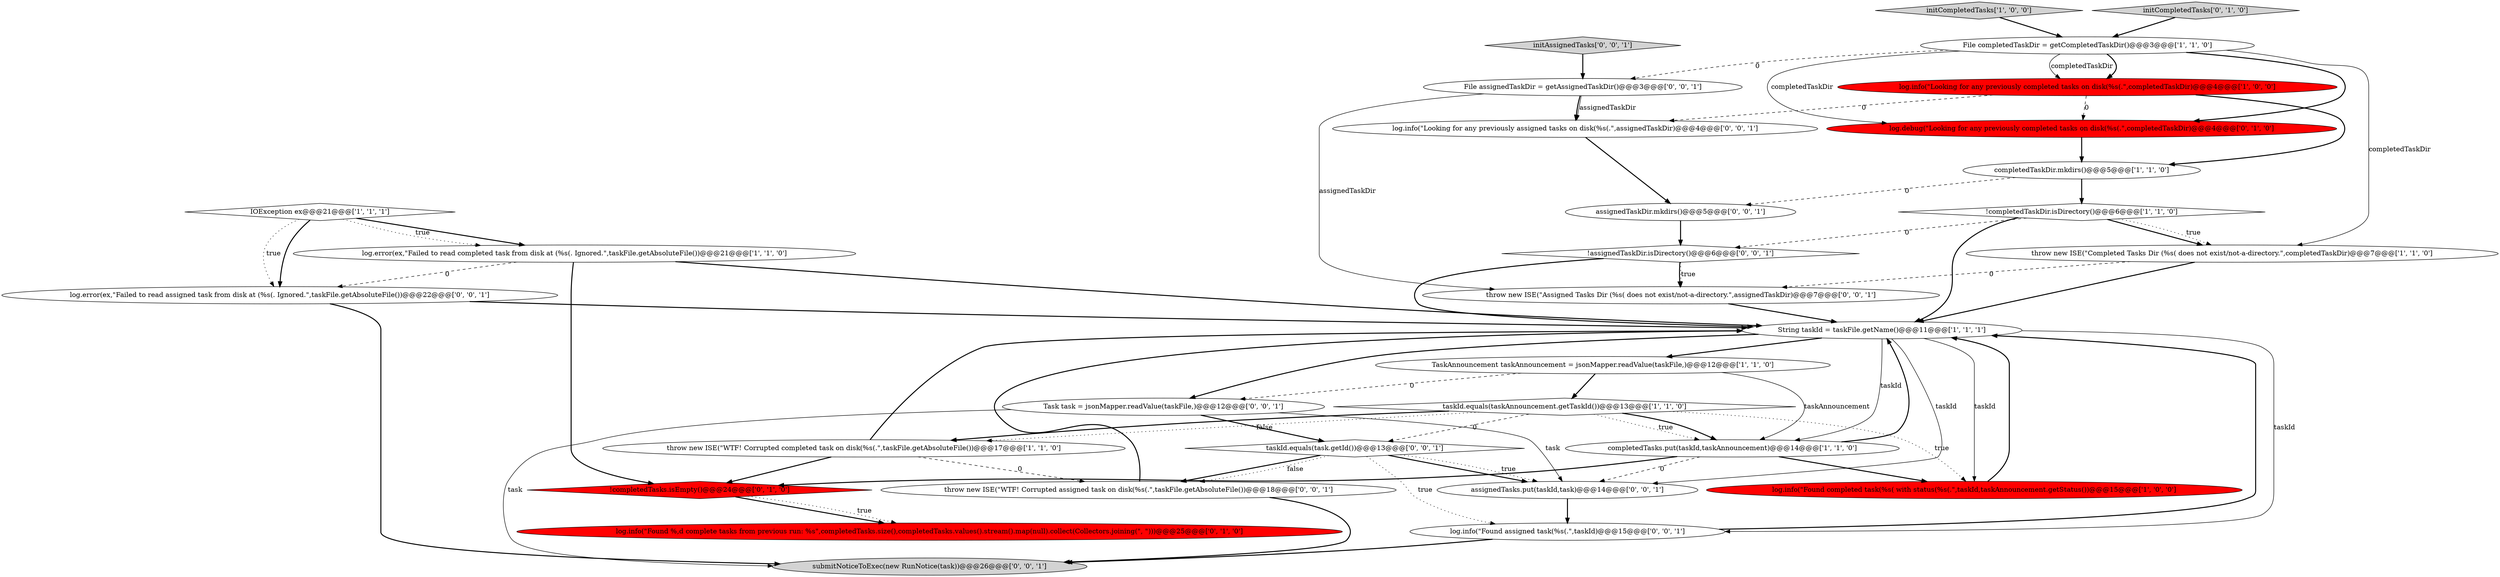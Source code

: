 digraph {
30 [style = filled, label = "assignedTaskDir.mkdirs()@@@5@@@['0', '0', '1']", fillcolor = white, shape = ellipse image = "AAA0AAABBB3BBB"];
20 [style = filled, label = "log.info(\"Looking for any previously assigned tasks on disk(%s(.\",assignedTaskDir)@@@4@@@['0', '0', '1']", fillcolor = white, shape = ellipse image = "AAA0AAABBB3BBB"];
0 [style = filled, label = "log.info(\"Looking for any previously completed tasks on disk(%s(.\",completedTaskDir)@@@4@@@['1', '0', '0']", fillcolor = red, shape = ellipse image = "AAA1AAABBB1BBB"];
6 [style = filled, label = "File completedTaskDir = getCompletedTaskDir()@@@3@@@['1', '1', '0']", fillcolor = white, shape = ellipse image = "AAA0AAABBB1BBB"];
23 [style = filled, label = "File assignedTaskDir = getAssignedTaskDir()@@@3@@@['0', '0', '1']", fillcolor = white, shape = ellipse image = "AAA0AAABBB3BBB"];
25 [style = filled, label = "Task task = jsonMapper.readValue(taskFile,)@@@12@@@['0', '0', '1']", fillcolor = white, shape = ellipse image = "AAA0AAABBB3BBB"];
1 [style = filled, label = "initCompletedTasks['1', '0', '0']", fillcolor = lightgray, shape = diamond image = "AAA0AAABBB1BBB"];
8 [style = filled, label = "completedTaskDir.mkdirs()@@@5@@@['1', '1', '0']", fillcolor = white, shape = ellipse image = "AAA0AAABBB1BBB"];
27 [style = filled, label = "throw new ISE(\"Assigned Tasks Dir (%s( does not exist/not-a-directory.\",assignedTaskDir)@@@7@@@['0', '0', '1']", fillcolor = white, shape = ellipse image = "AAA0AAABBB3BBB"];
19 [style = filled, label = "submitNoticeToExec(new RunNotice(task))@@@26@@@['0', '0', '1']", fillcolor = lightgray, shape = ellipse image = "AAA0AAABBB3BBB"];
10 [style = filled, label = "throw new ISE(\"WTF! Corrupted completed task on disk(%s(.\",taskFile.getAbsoluteFile())@@@17@@@['1', '1', '0']", fillcolor = white, shape = ellipse image = "AAA0AAABBB1BBB"];
13 [style = filled, label = "log.error(ex,\"Failed to read completed task from disk at (%s(. Ignored.\",taskFile.getAbsoluteFile())@@@21@@@['1', '1', '0']", fillcolor = white, shape = ellipse image = "AAA0AAABBB1BBB"];
18 [style = filled, label = "assignedTasks.put(taskId,task)@@@14@@@['0', '0', '1']", fillcolor = white, shape = ellipse image = "AAA0AAABBB3BBB"];
26 [style = filled, label = "log.error(ex,\"Failed to read assigned task from disk at (%s(. Ignored.\",taskFile.getAbsoluteFile())@@@22@@@['0', '0', '1']", fillcolor = white, shape = ellipse image = "AAA0AAABBB3BBB"];
29 [style = filled, label = "initAssignedTasks['0', '0', '1']", fillcolor = lightgray, shape = diamond image = "AAA0AAABBB3BBB"];
11 [style = filled, label = "completedTasks.put(taskId,taskAnnouncement)@@@14@@@['1', '1', '0']", fillcolor = white, shape = ellipse image = "AAA0AAABBB1BBB"];
21 [style = filled, label = "!assignedTaskDir.isDirectory()@@@6@@@['0', '0', '1']", fillcolor = white, shape = diamond image = "AAA0AAABBB3BBB"];
14 [style = filled, label = "!completedTasks.isEmpty()@@@24@@@['0', '1', '0']", fillcolor = red, shape = diamond image = "AAA1AAABBB2BBB"];
9 [style = filled, label = "!completedTaskDir.isDirectory()@@@6@@@['1', '1', '0']", fillcolor = white, shape = diamond image = "AAA0AAABBB1BBB"];
4 [style = filled, label = "throw new ISE(\"Completed Tasks Dir (%s( does not exist/not-a-directory.\",completedTaskDir)@@@7@@@['1', '1', '0']", fillcolor = white, shape = ellipse image = "AAA0AAABBB1BBB"];
15 [style = filled, label = "log.debug(\"Looking for any previously completed tasks on disk(%s(.\",completedTaskDir)@@@4@@@['0', '1', '0']", fillcolor = red, shape = ellipse image = "AAA1AAABBB2BBB"];
28 [style = filled, label = "taskId.equals(task.getId())@@@13@@@['0', '0', '1']", fillcolor = white, shape = diamond image = "AAA0AAABBB3BBB"];
22 [style = filled, label = "log.info(\"Found assigned task(%s(.\",taskId)@@@15@@@['0', '0', '1']", fillcolor = white, shape = ellipse image = "AAA0AAABBB3BBB"];
24 [style = filled, label = "throw new ISE(\"WTF! Corrupted assigned task on disk(%s(.\",taskFile.getAbsoluteFile())@@@18@@@['0', '0', '1']", fillcolor = white, shape = ellipse image = "AAA0AAABBB3BBB"];
12 [style = filled, label = "String taskId = taskFile.getName()@@@11@@@['1', '1', '1']", fillcolor = white, shape = ellipse image = "AAA0AAABBB1BBB"];
7 [style = filled, label = "TaskAnnouncement taskAnnouncement = jsonMapper.readValue(taskFile,)@@@12@@@['1', '1', '0']", fillcolor = white, shape = ellipse image = "AAA0AAABBB1BBB"];
2 [style = filled, label = "taskId.equals(taskAnnouncement.getTaskId())@@@13@@@['1', '1', '0']", fillcolor = white, shape = diamond image = "AAA0AAABBB1BBB"];
5 [style = filled, label = "log.info(\"Found completed task(%s( with status(%s(.\",taskId,taskAnnouncement.getStatus())@@@15@@@['1', '0', '0']", fillcolor = red, shape = ellipse image = "AAA1AAABBB1BBB"];
3 [style = filled, label = "IOException ex@@@21@@@['1', '1', '1']", fillcolor = white, shape = diamond image = "AAA0AAABBB1BBB"];
17 [style = filled, label = "log.info(\"Found %,d complete tasks from previous run: %s\",completedTasks.size(),completedTasks.values().stream().map(null).collect(Collectors.joining(\", \")))@@@25@@@['0', '1', '0']", fillcolor = red, shape = ellipse image = "AAA1AAABBB2BBB"];
16 [style = filled, label = "initCompletedTasks['0', '1', '0']", fillcolor = lightgray, shape = diamond image = "AAA0AAABBB2BBB"];
25->19 [style = solid, label="task"];
24->12 [style = bold, label=""];
23->20 [style = bold, label=""];
25->28 [style = bold, label=""];
28->18 [style = bold, label=""];
24->19 [style = bold, label=""];
23->20 [style = solid, label="assignedTaskDir"];
6->15 [style = solid, label="completedTaskDir"];
27->12 [style = bold, label=""];
22->19 [style = bold, label=""];
11->14 [style = bold, label=""];
10->14 [style = bold, label=""];
21->27 [style = bold, label=""];
16->6 [style = bold, label=""];
9->4 [style = bold, label=""];
12->22 [style = solid, label="taskId"];
3->26 [style = bold, label=""];
7->11 [style = solid, label="taskAnnouncement"];
21->27 [style = dotted, label="true"];
3->26 [style = dotted, label="true"];
14->17 [style = bold, label=""];
0->15 [style = dashed, label="0"];
11->12 [style = bold, label=""];
6->0 [style = bold, label=""];
4->27 [style = dashed, label="0"];
29->23 [style = bold, label=""];
12->5 [style = solid, label="taskId"];
6->0 [style = solid, label="completedTaskDir"];
2->10 [style = dotted, label="false"];
26->19 [style = bold, label=""];
2->10 [style = bold, label=""];
0->20 [style = dashed, label="0"];
23->27 [style = solid, label="assignedTaskDir"];
25->18 [style = solid, label="task"];
13->26 [style = dashed, label="0"];
12->7 [style = bold, label=""];
6->15 [style = bold, label=""];
21->12 [style = bold, label=""];
2->11 [style = dotted, label="true"];
14->17 [style = dotted, label="true"];
11->5 [style = bold, label=""];
26->12 [style = bold, label=""];
30->21 [style = bold, label=""];
1->6 [style = bold, label=""];
13->12 [style = bold, label=""];
18->22 [style = bold, label=""];
5->12 [style = bold, label=""];
9->21 [style = dashed, label="0"];
10->12 [style = bold, label=""];
7->2 [style = bold, label=""];
12->25 [style = bold, label=""];
6->4 [style = solid, label="completedTaskDir"];
22->12 [style = bold, label=""];
28->18 [style = dotted, label="true"];
11->18 [style = dashed, label="0"];
2->28 [style = dashed, label="0"];
0->8 [style = bold, label=""];
8->9 [style = bold, label=""];
12->11 [style = solid, label="taskId"];
28->22 [style = dotted, label="true"];
3->13 [style = bold, label=""];
4->12 [style = bold, label=""];
28->24 [style = bold, label=""];
9->4 [style = dotted, label="true"];
7->25 [style = dashed, label="0"];
8->30 [style = dashed, label="0"];
9->12 [style = bold, label=""];
12->18 [style = solid, label="taskId"];
20->30 [style = bold, label=""];
2->5 [style = dotted, label="true"];
13->14 [style = bold, label=""];
10->24 [style = dashed, label="0"];
2->11 [style = bold, label=""];
15->8 [style = bold, label=""];
6->23 [style = dashed, label="0"];
3->13 [style = dotted, label="true"];
28->24 [style = dotted, label="false"];
}
